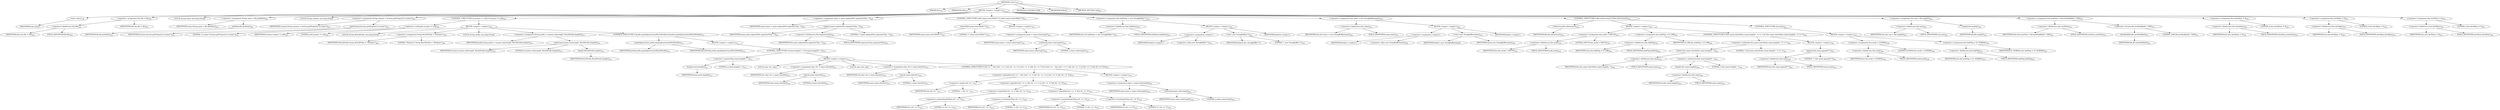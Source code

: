digraph "&lt;init&gt;" {  
"427" [label = <(METHOD,&lt;init&gt;)<SUB>197</SUB>> ]
"34" [label = <(PARAM,this)<SUB>197</SUB>> ]
"428" [label = <(PARAM,File file)<SUB>197</SUB>> ]
"429" [label = <(BLOCK,&lt;empty&gt;,&lt;empty&gt;)<SUB>197</SUB>> ]
"430" [label = <(&lt;init&gt;,this();)<SUB>198</SUB>> ]
"33" [label = <(IDENTIFIER,this,this();)> ]
"431" [label = <(&lt;operator&gt;.assignment,this.file = file)<SUB>200</SUB>> ]
"432" [label = <(&lt;operator&gt;.fieldAccess,this.file)<SUB>200</SUB>> ]
"35" [label = <(IDENTIFIER,this,this.file = file)<SUB>200</SUB>> ]
"433" [label = <(FIELD_IDENTIFIER,file,file)<SUB>200</SUB>> ]
"434" [label = <(IDENTIFIER,file,this.file = file)<SUB>200</SUB>> ]
"435" [label = <(LOCAL,String name: java.lang.String)> ]
"436" [label = <(&lt;operator&gt;.assignment,String name = file.getPath())<SUB>202</SUB>> ]
"437" [label = <(IDENTIFIER,name,String name = file.getPath())<SUB>202</SUB>> ]
"438" [label = <(getPath,file.getPath())<SUB>202</SUB>> ]
"439" [label = <(IDENTIFIER,file,file.getPath())<SUB>202</SUB>> ]
"440" [label = <(LOCAL,String osname: java.lang.String)> ]
"441" [label = <(&lt;operator&gt;.assignment,String osname = System.getProperty(&quot;os.name&quot;))<SUB>203</SUB>> ]
"442" [label = <(IDENTIFIER,osname,String osname = System.getProperty(&quot;os.name&quot;))<SUB>203</SUB>> ]
"443" [label = <(getProperty,System.getProperty(&quot;os.name&quot;))<SUB>203</SUB>> ]
"444" [label = <(IDENTIFIER,System,System.getProperty(&quot;os.name&quot;))<SUB>203</SUB>> ]
"445" [label = <(LITERAL,&quot;os.name&quot;,System.getProperty(&quot;os.name&quot;))<SUB>203</SUB>> ]
"446" [label = <(CONTROL_STRUCTURE,if (osname != null),if (osname != null))<SUB>205</SUB>> ]
"447" [label = <(&lt;operator&gt;.notEquals,osname != null)<SUB>205</SUB>> ]
"448" [label = <(IDENTIFIER,osname,osname != null)<SUB>205</SUB>> ]
"449" [label = <(LITERAL,null,osname != null)<SUB>205</SUB>> ]
"450" [label = <(BLOCK,&lt;empty&gt;,&lt;empty&gt;)<SUB>205</SUB>> ]
"451" [label = <(LOCAL,String Win32Prefix: java.lang.String)> ]
"452" [label = <(&lt;operator&gt;.assignment,String Win32Prefix = &quot;Windows&quot;)<SUB>209</SUB>> ]
"453" [label = <(IDENTIFIER,Win32Prefix,String Win32Prefix = &quot;Windows&quot;)<SUB>209</SUB>> ]
"454" [label = <(LITERAL,&quot;Windows&quot;,String Win32Prefix = &quot;Windows&quot;)<SUB>209</SUB>> ]
"455" [label = <(LOCAL,String prefix: java.lang.String)> ]
"456" [label = <(&lt;operator&gt;.assignment,String prefix = osname.substring(0, Win32Prefix.length()))<SUB>210</SUB>> ]
"457" [label = <(IDENTIFIER,prefix,String prefix = osname.substring(0, Win32Prefix.length()))<SUB>210</SUB>> ]
"458" [label = <(substring,osname.substring(0, Win32Prefix.length()))<SUB>210</SUB>> ]
"459" [label = <(IDENTIFIER,osname,osname.substring(0, Win32Prefix.length()))<SUB>210</SUB>> ]
"460" [label = <(LITERAL,0,osname.substring(0, Win32Prefix.length()))<SUB>210</SUB>> ]
"461" [label = <(length,Win32Prefix.length())<SUB>210</SUB>> ]
"462" [label = <(IDENTIFIER,Win32Prefix,Win32Prefix.length())<SUB>210</SUB>> ]
"463" [label = <(CONTROL_STRUCTURE,if (prefix.equalsIgnoreCase(Win32Prefix)),if (prefix.equalsIgnoreCase(Win32Prefix)))<SUB>212</SUB>> ]
"464" [label = <(equalsIgnoreCase,prefix.equalsIgnoreCase(Win32Prefix))<SUB>212</SUB>> ]
"465" [label = <(IDENTIFIER,prefix,prefix.equalsIgnoreCase(Win32Prefix))<SUB>212</SUB>> ]
"466" [label = <(IDENTIFIER,Win32Prefix,prefix.equalsIgnoreCase(Win32Prefix))<SUB>212</SUB>> ]
"467" [label = <(BLOCK,&lt;empty&gt;,&lt;empty&gt;)<SUB>212</SUB>> ]
"468" [label = <(CONTROL_STRUCTURE,if (name.length() &gt; 2),if (name.length() &gt; 2))<SUB>213</SUB>> ]
"469" [label = <(&lt;operator&gt;.greaterThan,name.length() &gt; 2)<SUB>213</SUB>> ]
"470" [label = <(length,name.length())<SUB>213</SUB>> ]
"471" [label = <(IDENTIFIER,name,name.length())<SUB>213</SUB>> ]
"472" [label = <(LITERAL,2,name.length() &gt; 2)<SUB>213</SUB>> ]
"473" [label = <(BLOCK,&lt;empty&gt;,&lt;empty&gt;)<SUB>213</SUB>> ]
"474" [label = <(LOCAL,char ch1: char)> ]
"475" [label = <(&lt;operator&gt;.assignment,char ch1 = name.charAt(0))<SUB>214</SUB>> ]
"476" [label = <(IDENTIFIER,ch1,char ch1 = name.charAt(0))<SUB>214</SUB>> ]
"477" [label = <(charAt,name.charAt(0))<SUB>214</SUB>> ]
"478" [label = <(IDENTIFIER,name,name.charAt(0))<SUB>214</SUB>> ]
"479" [label = <(LITERAL,0,name.charAt(0))<SUB>214</SUB>> ]
"480" [label = <(LOCAL,char ch2: char)> ]
"481" [label = <(&lt;operator&gt;.assignment,char ch2 = name.charAt(1))<SUB>215</SUB>> ]
"482" [label = <(IDENTIFIER,ch2,char ch2 = name.charAt(1))<SUB>215</SUB>> ]
"483" [label = <(charAt,name.charAt(1))<SUB>215</SUB>> ]
"484" [label = <(IDENTIFIER,name,name.charAt(1))<SUB>215</SUB>> ]
"485" [label = <(LITERAL,1,name.charAt(1))<SUB>215</SUB>> ]
"486" [label = <(CONTROL_STRUCTURE,if (ch2 == ':' &amp;&amp; ((ch1 &gt;= 'a' &amp;&amp; ch1 &lt;= 'z') || (ch1 &gt;= 'A' &amp;&amp; ch1 &lt;= 'Z'))),if (ch2 == ':' &amp;&amp; ((ch1 &gt;= 'a' &amp;&amp; ch1 &lt;= 'z') || (ch1 &gt;= 'A' &amp;&amp; ch1 &lt;= 'Z'))))<SUB>217</SUB>> ]
"487" [label = <(&lt;operator&gt;.logicalAnd,ch2 == ':' &amp;&amp; ((ch1 &gt;= 'a' &amp;&amp; ch1 &lt;= 'z') || (ch1 &gt;= 'A' &amp;&amp; ch1 &lt;= 'Z')))<SUB>217</SUB>> ]
"488" [label = <(&lt;operator&gt;.equals,ch2 == ':')<SUB>217</SUB>> ]
"489" [label = <(IDENTIFIER,ch2,ch2 == ':')<SUB>217</SUB>> ]
"490" [label = <(LITERAL,':',ch2 == ':')<SUB>217</SUB>> ]
"491" [label = <(&lt;operator&gt;.logicalOr,(ch1 &gt;= 'a' &amp;&amp; ch1 &lt;= 'z') || (ch1 &gt;= 'A' &amp;&amp; ch1 &lt;= 'Z'))<SUB>218</SUB>> ]
"492" [label = <(&lt;operator&gt;.logicalAnd,ch1 &gt;= 'a' &amp;&amp; ch1 &lt;= 'z')<SUB>218</SUB>> ]
"493" [label = <(&lt;operator&gt;.greaterEqualsThan,ch1 &gt;= 'a')<SUB>218</SUB>> ]
"494" [label = <(IDENTIFIER,ch1,ch1 &gt;= 'a')<SUB>218</SUB>> ]
"495" [label = <(LITERAL,'a',ch1 &gt;= 'a')<SUB>218</SUB>> ]
"496" [label = <(&lt;operator&gt;.lessEqualsThan,ch1 &lt;= 'z')<SUB>218</SUB>> ]
"497" [label = <(IDENTIFIER,ch1,ch1 &lt;= 'z')<SUB>218</SUB>> ]
"498" [label = <(LITERAL,'z',ch1 &lt;= 'z')<SUB>218</SUB>> ]
"499" [label = <(&lt;operator&gt;.logicalAnd,ch1 &gt;= 'A' &amp;&amp; ch1 &lt;= 'Z')<SUB>219</SUB>> ]
"500" [label = <(&lt;operator&gt;.greaterEqualsThan,ch1 &gt;= 'A')<SUB>219</SUB>> ]
"501" [label = <(IDENTIFIER,ch1,ch1 &gt;= 'A')<SUB>219</SUB>> ]
"502" [label = <(LITERAL,'A',ch1 &gt;= 'A')<SUB>219</SUB>> ]
"503" [label = <(&lt;operator&gt;.lessEqualsThan,ch1 &lt;= 'Z')<SUB>219</SUB>> ]
"504" [label = <(IDENTIFIER,ch1,ch1 &lt;= 'Z')<SUB>219</SUB>> ]
"505" [label = <(LITERAL,'Z',ch1 &lt;= 'Z')<SUB>219</SUB>> ]
"506" [label = <(BLOCK,&lt;empty&gt;,&lt;empty&gt;)<SUB>219</SUB>> ]
"507" [label = <(&lt;operator&gt;.assignment,name = name.substring(2))<SUB>220</SUB>> ]
"508" [label = <(IDENTIFIER,name,name = name.substring(2))<SUB>220</SUB>> ]
"509" [label = <(substring,name.substring(2))<SUB>220</SUB>> ]
"510" [label = <(IDENTIFIER,name,name.substring(2))<SUB>220</SUB>> ]
"511" [label = <(LITERAL,2,name.substring(2))<SUB>220</SUB>> ]
"512" [label = <(&lt;operator&gt;.assignment,name = name.replace(File.separatorChar, '/'))<SUB>226</SUB>> ]
"513" [label = <(IDENTIFIER,name,name = name.replace(File.separatorChar, '/'))<SUB>226</SUB>> ]
"514" [label = <(replace,name.replace(File.separatorChar, '/'))<SUB>226</SUB>> ]
"515" [label = <(IDENTIFIER,name,name.replace(File.separatorChar, '/'))<SUB>226</SUB>> ]
"516" [label = <(&lt;operator&gt;.fieldAccess,File.separatorChar)<SUB>226</SUB>> ]
"517" [label = <(IDENTIFIER,File,name.replace(File.separatorChar, '/'))<SUB>226</SUB>> ]
"518" [label = <(FIELD_IDENTIFIER,separatorChar,separatorChar)<SUB>226</SUB>> ]
"519" [label = <(LITERAL,'/',name.replace(File.separatorChar, '/'))<SUB>226</SUB>> ]
"520" [label = <(CONTROL_STRUCTURE,while (name.startsWith(&quot;/&quot;)),while (name.startsWith(&quot;/&quot;)))<SUB>231</SUB>> ]
"521" [label = <(startsWith,name.startsWith(&quot;/&quot;))<SUB>231</SUB>> ]
"522" [label = <(IDENTIFIER,name,name.startsWith(&quot;/&quot;))<SUB>231</SUB>> ]
"523" [label = <(LITERAL,&quot;/&quot;,name.startsWith(&quot;/&quot;))<SUB>231</SUB>> ]
"524" [label = <(BLOCK,&lt;empty&gt;,&lt;empty&gt;)<SUB>231</SUB>> ]
"525" [label = <(&lt;operator&gt;.assignment,name = name.substring(1))<SUB>232</SUB>> ]
"526" [label = <(IDENTIFIER,name,name = name.substring(1))<SUB>232</SUB>> ]
"527" [label = <(substring,name.substring(1))<SUB>232</SUB>> ]
"528" [label = <(IDENTIFIER,name,name.substring(1))<SUB>232</SUB>> ]
"529" [label = <(LITERAL,1,name.substring(1))<SUB>232</SUB>> ]
"530" [label = <(&lt;operator&gt;.assignment,this.linkName = new StringBuffer(&quot;&quot;))<SUB>235</SUB>> ]
"531" [label = <(&lt;operator&gt;.fieldAccess,this.linkName)<SUB>235</SUB>> ]
"36" [label = <(IDENTIFIER,this,this.linkName = new StringBuffer(&quot;&quot;))<SUB>235</SUB>> ]
"532" [label = <(FIELD_IDENTIFIER,linkName,linkName)<SUB>235</SUB>> ]
"533" [label = <(BLOCK,&lt;empty&gt;,&lt;empty&gt;)<SUB>235</SUB>> ]
"534" [label = <(&lt;operator&gt;.assignment,&lt;empty&gt;)> ]
"535" [label = <(IDENTIFIER,$obj10,&lt;empty&gt;)> ]
"536" [label = <(&lt;operator&gt;.alloc,new StringBuffer(&quot;&quot;))<SUB>235</SUB>> ]
"537" [label = <(&lt;init&gt;,new StringBuffer(&quot;&quot;))<SUB>235</SUB>> ]
"538" [label = <(IDENTIFIER,$obj10,new StringBuffer(&quot;&quot;))> ]
"539" [label = <(LITERAL,&quot;&quot;,new StringBuffer(&quot;&quot;))<SUB>235</SUB>> ]
"540" [label = <(IDENTIFIER,$obj10,&lt;empty&gt;)> ]
"541" [label = <(&lt;operator&gt;.assignment,this.name = new StringBuffer(name))<SUB>236</SUB>> ]
"542" [label = <(&lt;operator&gt;.fieldAccess,this.name)<SUB>236</SUB>> ]
"37" [label = <(IDENTIFIER,this,this.name = new StringBuffer(name))<SUB>236</SUB>> ]
"543" [label = <(FIELD_IDENTIFIER,name,name)<SUB>236</SUB>> ]
"544" [label = <(BLOCK,&lt;empty&gt;,&lt;empty&gt;)<SUB>236</SUB>> ]
"545" [label = <(&lt;operator&gt;.assignment,&lt;empty&gt;)> ]
"546" [label = <(IDENTIFIER,$obj11,&lt;empty&gt;)> ]
"547" [label = <(&lt;operator&gt;.alloc,new StringBuffer(name))<SUB>236</SUB>> ]
"548" [label = <(&lt;init&gt;,new StringBuffer(name))<SUB>236</SUB>> ]
"549" [label = <(IDENTIFIER,$obj11,new StringBuffer(name))> ]
"550" [label = <(IDENTIFIER,name,new StringBuffer(name))<SUB>236</SUB>> ]
"551" [label = <(IDENTIFIER,$obj11,&lt;empty&gt;)> ]
"552" [label = <(CONTROL_STRUCTURE,if (file.isDirectory()),if (file.isDirectory()))<SUB>238</SUB>> ]
"553" [label = <(isDirectory,file.isDirectory())<SUB>238</SUB>> ]
"554" [label = <(IDENTIFIER,file,file.isDirectory())<SUB>238</SUB>> ]
"555" [label = <(BLOCK,&lt;empty&gt;,&lt;empty&gt;)<SUB>238</SUB>> ]
"556" [label = <(&lt;operator&gt;.assignment,this.mode = 040755)<SUB>239</SUB>> ]
"557" [label = <(&lt;operator&gt;.fieldAccess,this.mode)<SUB>239</SUB>> ]
"38" [label = <(IDENTIFIER,this,this.mode = 040755)<SUB>239</SUB>> ]
"558" [label = <(FIELD_IDENTIFIER,mode,mode)<SUB>239</SUB>> ]
"559" [label = <(LITERAL,040755,this.mode = 040755)<SUB>239</SUB>> ]
"560" [label = <(&lt;operator&gt;.assignment,this.linkFlag = LF_DIR)<SUB>240</SUB>> ]
"561" [label = <(&lt;operator&gt;.fieldAccess,this.linkFlag)<SUB>240</SUB>> ]
"39" [label = <(IDENTIFIER,this,this.linkFlag = LF_DIR)<SUB>240</SUB>> ]
"562" [label = <(FIELD_IDENTIFIER,linkFlag,linkFlag)<SUB>240</SUB>> ]
"563" [label = <(IDENTIFIER,LF_DIR,this.linkFlag = LF_DIR)<SUB>240</SUB>> ]
"564" [label = <(CONTROL_STRUCTURE,if (this.name.charAt(this.name.length() - 1) != '/'),if (this.name.charAt(this.name.length() - 1) != '/'))<SUB>242</SUB>> ]
"565" [label = <(&lt;operator&gt;.notEquals,this.name.charAt(this.name.length() - 1) != '/')<SUB>242</SUB>> ]
"566" [label = <(charAt,this.name.charAt(this.name.length() - 1))<SUB>242</SUB>> ]
"567" [label = <(&lt;operator&gt;.fieldAccess,this.name)<SUB>242</SUB>> ]
"41" [label = <(IDENTIFIER,this,this.name.charAt(this.name.length() - 1))<SUB>242</SUB>> ]
"568" [label = <(FIELD_IDENTIFIER,name,name)<SUB>242</SUB>> ]
"569" [label = <(&lt;operator&gt;.subtraction,this.name.length() - 1)<SUB>242</SUB>> ]
"570" [label = <(length,this.name.length())<SUB>242</SUB>> ]
"571" [label = <(&lt;operator&gt;.fieldAccess,this.name)<SUB>242</SUB>> ]
"40" [label = <(IDENTIFIER,this,this.name.length())<SUB>242</SUB>> ]
"572" [label = <(FIELD_IDENTIFIER,name,name)<SUB>242</SUB>> ]
"573" [label = <(LITERAL,1,this.name.length() - 1)<SUB>242</SUB>> ]
"574" [label = <(LITERAL,'/',this.name.charAt(this.name.length() - 1) != '/')<SUB>242</SUB>> ]
"575" [label = <(BLOCK,&lt;empty&gt;,&lt;empty&gt;)<SUB>242</SUB>> ]
"576" [label = <(append,this.name.append(&quot;/&quot;))<SUB>243</SUB>> ]
"577" [label = <(&lt;operator&gt;.fieldAccess,this.name)<SUB>243</SUB>> ]
"42" [label = <(IDENTIFIER,this,this.name.append(&quot;/&quot;))<SUB>243</SUB>> ]
"578" [label = <(FIELD_IDENTIFIER,name,name)<SUB>243</SUB>> ]
"579" [label = <(LITERAL,&quot;/&quot;,this.name.append(&quot;/&quot;))<SUB>243</SUB>> ]
"580" [label = <(CONTROL_STRUCTURE,else,else)<SUB>245</SUB>> ]
"581" [label = <(BLOCK,&lt;empty&gt;,&lt;empty&gt;)<SUB>245</SUB>> ]
"582" [label = <(&lt;operator&gt;.assignment,this.mode = 0100644)<SUB>246</SUB>> ]
"583" [label = <(&lt;operator&gt;.fieldAccess,this.mode)<SUB>246</SUB>> ]
"43" [label = <(IDENTIFIER,this,this.mode = 0100644)<SUB>246</SUB>> ]
"584" [label = <(FIELD_IDENTIFIER,mode,mode)<SUB>246</SUB>> ]
"585" [label = <(LITERAL,0100644,this.mode = 0100644)<SUB>246</SUB>> ]
"586" [label = <(&lt;operator&gt;.assignment,this.linkFlag = LF_NORMAL)<SUB>247</SUB>> ]
"587" [label = <(&lt;operator&gt;.fieldAccess,this.linkFlag)<SUB>247</SUB>> ]
"44" [label = <(IDENTIFIER,this,this.linkFlag = LF_NORMAL)<SUB>247</SUB>> ]
"588" [label = <(FIELD_IDENTIFIER,linkFlag,linkFlag)<SUB>247</SUB>> ]
"589" [label = <(IDENTIFIER,LF_NORMAL,this.linkFlag = LF_NORMAL)<SUB>247</SUB>> ]
"590" [label = <(&lt;operator&gt;.assignment,this.size = file.length())<SUB>250</SUB>> ]
"591" [label = <(&lt;operator&gt;.fieldAccess,this.size)<SUB>250</SUB>> ]
"45" [label = <(IDENTIFIER,this,this.size = file.length())<SUB>250</SUB>> ]
"592" [label = <(FIELD_IDENTIFIER,size,size)<SUB>250</SUB>> ]
"593" [label = <(length,file.length())<SUB>250</SUB>> ]
"594" [label = <(IDENTIFIER,file,file.length())<SUB>250</SUB>> ]
"595" [label = <(&lt;operator&gt;.assignment,this.modTime = file.lastModified() / 1000)<SUB>251</SUB>> ]
"596" [label = <(&lt;operator&gt;.fieldAccess,this.modTime)<SUB>251</SUB>> ]
"46" [label = <(IDENTIFIER,this,this.modTime = file.lastModified() / 1000)<SUB>251</SUB>> ]
"597" [label = <(FIELD_IDENTIFIER,modTime,modTime)<SUB>251</SUB>> ]
"598" [label = <(&lt;operator&gt;.division,file.lastModified() / 1000)<SUB>251</SUB>> ]
"599" [label = <(lastModified,file.lastModified())<SUB>251</SUB>> ]
"600" [label = <(IDENTIFIER,file,file.lastModified())<SUB>251</SUB>> ]
"601" [label = <(LITERAL,1000,file.lastModified() / 1000)<SUB>251</SUB>> ]
"602" [label = <(&lt;operator&gt;.assignment,this.checkSum = 0)<SUB>252</SUB>> ]
"603" [label = <(&lt;operator&gt;.fieldAccess,this.checkSum)<SUB>252</SUB>> ]
"47" [label = <(IDENTIFIER,this,this.checkSum = 0)<SUB>252</SUB>> ]
"604" [label = <(FIELD_IDENTIFIER,checkSum,checkSum)<SUB>252</SUB>> ]
"605" [label = <(LITERAL,0,this.checkSum = 0)<SUB>252</SUB>> ]
"606" [label = <(&lt;operator&gt;.assignment,this.devMajor = 0)<SUB>253</SUB>> ]
"607" [label = <(&lt;operator&gt;.fieldAccess,this.devMajor)<SUB>253</SUB>> ]
"48" [label = <(IDENTIFIER,this,this.devMajor = 0)<SUB>253</SUB>> ]
"608" [label = <(FIELD_IDENTIFIER,devMajor,devMajor)<SUB>253</SUB>> ]
"609" [label = <(LITERAL,0,this.devMajor = 0)<SUB>253</SUB>> ]
"610" [label = <(&lt;operator&gt;.assignment,this.devMinor = 0)<SUB>254</SUB>> ]
"611" [label = <(&lt;operator&gt;.fieldAccess,this.devMinor)<SUB>254</SUB>> ]
"49" [label = <(IDENTIFIER,this,this.devMinor = 0)<SUB>254</SUB>> ]
"612" [label = <(FIELD_IDENTIFIER,devMinor,devMinor)<SUB>254</SUB>> ]
"613" [label = <(LITERAL,0,this.devMinor = 0)<SUB>254</SUB>> ]
"614" [label = <(MODIFIER,CONSTRUCTOR)> ]
"615" [label = <(MODIFIER,PUBLIC)> ]
"616" [label = <(METHOD_RETURN,void)<SUB>255</SUB>> ]
  "427" -> "34" 
  "427" -> "428" 
  "427" -> "429" 
  "427" -> "614" 
  "427" -> "615" 
  "427" -> "616" 
  "429" -> "430" 
  "429" -> "431" 
  "429" -> "435" 
  "429" -> "436" 
  "429" -> "440" 
  "429" -> "441" 
  "429" -> "446" 
  "429" -> "512" 
  "429" -> "520" 
  "429" -> "530" 
  "429" -> "541" 
  "429" -> "552" 
  "429" -> "590" 
  "429" -> "595" 
  "429" -> "602" 
  "429" -> "606" 
  "429" -> "610" 
  "430" -> "33" 
  "431" -> "432" 
  "431" -> "434" 
  "432" -> "35" 
  "432" -> "433" 
  "436" -> "437" 
  "436" -> "438" 
  "438" -> "439" 
  "441" -> "442" 
  "441" -> "443" 
  "443" -> "444" 
  "443" -> "445" 
  "446" -> "447" 
  "446" -> "450" 
  "447" -> "448" 
  "447" -> "449" 
  "450" -> "451" 
  "450" -> "452" 
  "450" -> "455" 
  "450" -> "456" 
  "450" -> "463" 
  "452" -> "453" 
  "452" -> "454" 
  "456" -> "457" 
  "456" -> "458" 
  "458" -> "459" 
  "458" -> "460" 
  "458" -> "461" 
  "461" -> "462" 
  "463" -> "464" 
  "463" -> "467" 
  "464" -> "465" 
  "464" -> "466" 
  "467" -> "468" 
  "468" -> "469" 
  "468" -> "473" 
  "469" -> "470" 
  "469" -> "472" 
  "470" -> "471" 
  "473" -> "474" 
  "473" -> "475" 
  "473" -> "480" 
  "473" -> "481" 
  "473" -> "486" 
  "475" -> "476" 
  "475" -> "477" 
  "477" -> "478" 
  "477" -> "479" 
  "481" -> "482" 
  "481" -> "483" 
  "483" -> "484" 
  "483" -> "485" 
  "486" -> "487" 
  "486" -> "506" 
  "487" -> "488" 
  "487" -> "491" 
  "488" -> "489" 
  "488" -> "490" 
  "491" -> "492" 
  "491" -> "499" 
  "492" -> "493" 
  "492" -> "496" 
  "493" -> "494" 
  "493" -> "495" 
  "496" -> "497" 
  "496" -> "498" 
  "499" -> "500" 
  "499" -> "503" 
  "500" -> "501" 
  "500" -> "502" 
  "503" -> "504" 
  "503" -> "505" 
  "506" -> "507" 
  "507" -> "508" 
  "507" -> "509" 
  "509" -> "510" 
  "509" -> "511" 
  "512" -> "513" 
  "512" -> "514" 
  "514" -> "515" 
  "514" -> "516" 
  "514" -> "519" 
  "516" -> "517" 
  "516" -> "518" 
  "520" -> "521" 
  "520" -> "524" 
  "521" -> "522" 
  "521" -> "523" 
  "524" -> "525" 
  "525" -> "526" 
  "525" -> "527" 
  "527" -> "528" 
  "527" -> "529" 
  "530" -> "531" 
  "530" -> "533" 
  "531" -> "36" 
  "531" -> "532" 
  "533" -> "534" 
  "533" -> "537" 
  "533" -> "540" 
  "534" -> "535" 
  "534" -> "536" 
  "537" -> "538" 
  "537" -> "539" 
  "541" -> "542" 
  "541" -> "544" 
  "542" -> "37" 
  "542" -> "543" 
  "544" -> "545" 
  "544" -> "548" 
  "544" -> "551" 
  "545" -> "546" 
  "545" -> "547" 
  "548" -> "549" 
  "548" -> "550" 
  "552" -> "553" 
  "552" -> "555" 
  "552" -> "580" 
  "553" -> "554" 
  "555" -> "556" 
  "555" -> "560" 
  "555" -> "564" 
  "556" -> "557" 
  "556" -> "559" 
  "557" -> "38" 
  "557" -> "558" 
  "560" -> "561" 
  "560" -> "563" 
  "561" -> "39" 
  "561" -> "562" 
  "564" -> "565" 
  "564" -> "575" 
  "565" -> "566" 
  "565" -> "574" 
  "566" -> "567" 
  "566" -> "569" 
  "567" -> "41" 
  "567" -> "568" 
  "569" -> "570" 
  "569" -> "573" 
  "570" -> "571" 
  "571" -> "40" 
  "571" -> "572" 
  "575" -> "576" 
  "576" -> "577" 
  "576" -> "579" 
  "577" -> "42" 
  "577" -> "578" 
  "580" -> "581" 
  "581" -> "582" 
  "581" -> "586" 
  "582" -> "583" 
  "582" -> "585" 
  "583" -> "43" 
  "583" -> "584" 
  "586" -> "587" 
  "586" -> "589" 
  "587" -> "44" 
  "587" -> "588" 
  "590" -> "591" 
  "590" -> "593" 
  "591" -> "45" 
  "591" -> "592" 
  "593" -> "594" 
  "595" -> "596" 
  "595" -> "598" 
  "596" -> "46" 
  "596" -> "597" 
  "598" -> "599" 
  "598" -> "601" 
  "599" -> "600" 
  "602" -> "603" 
  "602" -> "605" 
  "603" -> "47" 
  "603" -> "604" 
  "606" -> "607" 
  "606" -> "609" 
  "607" -> "48" 
  "607" -> "608" 
  "610" -> "611" 
  "610" -> "613" 
  "611" -> "49" 
  "611" -> "612" 
}
